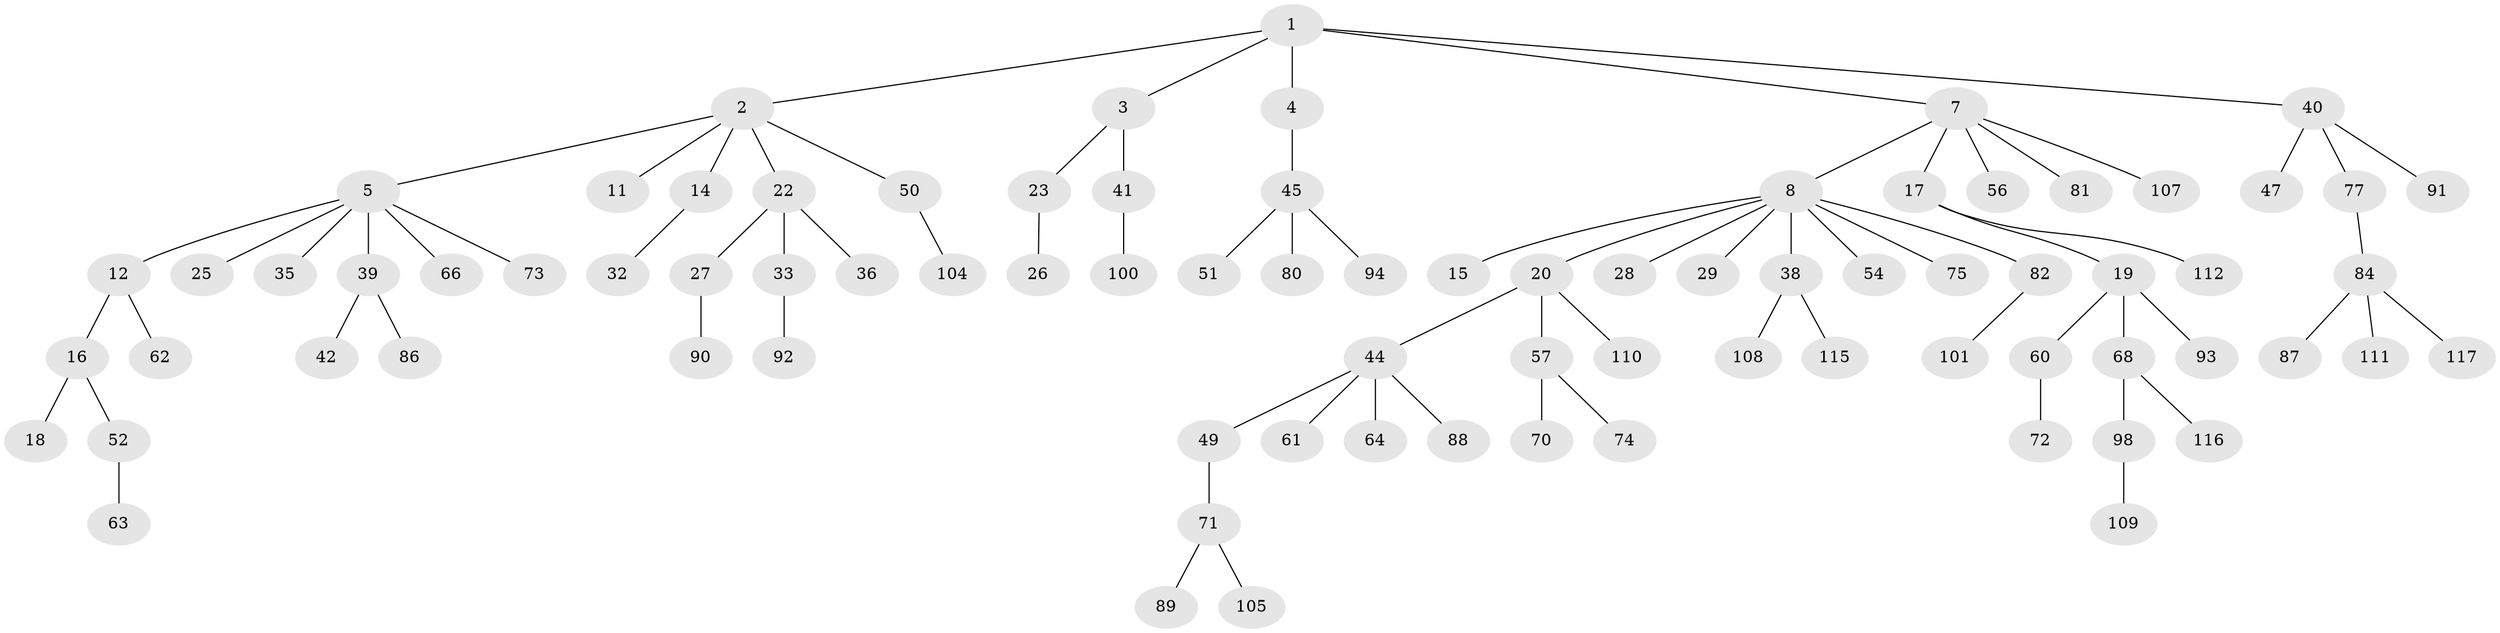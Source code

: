 // Generated by graph-tools (version 1.1) at 2025/52/02/27/25 19:52:11]
// undirected, 83 vertices, 82 edges
graph export_dot {
graph [start="1"]
  node [color=gray90,style=filled];
  1;
  2 [super="+10"];
  3 [super="+69"];
  4 [super="+37"];
  5 [super="+6"];
  7 [super="+9"];
  8 [super="+13"];
  11;
  12 [super="+31"];
  14;
  15 [super="+78"];
  16 [super="+43"];
  17 [super="+24"];
  18;
  19 [super="+76"];
  20 [super="+21"];
  22 [super="+34"];
  23 [super="+30"];
  25 [super="+114"];
  26;
  27 [super="+59"];
  28 [super="+97"];
  29;
  32;
  33 [super="+53"];
  35;
  36 [super="+118"];
  38 [super="+48"];
  39 [super="+55"];
  40 [super="+46"];
  41 [super="+67"];
  42;
  44 [super="+58"];
  45 [super="+79"];
  47 [super="+96"];
  49;
  50;
  51;
  52;
  54;
  56;
  57 [super="+65"];
  60;
  61;
  62;
  63 [super="+106"];
  64 [super="+95"];
  66;
  68;
  70;
  71 [super="+83"];
  72 [super="+113"];
  73;
  74;
  75;
  77;
  80;
  81;
  82;
  84 [super="+85"];
  86;
  87;
  88 [super="+119"];
  89;
  90 [super="+99"];
  91;
  92;
  93;
  94;
  98 [super="+102"];
  100;
  101 [super="+103"];
  104;
  105;
  107;
  108;
  109;
  110;
  111;
  112;
  115;
  116;
  117;
  1 -- 2;
  1 -- 3;
  1 -- 4;
  1 -- 7;
  1 -- 40;
  2 -- 5;
  2 -- 14;
  2 -- 50;
  2 -- 11;
  2 -- 22;
  3 -- 23;
  3 -- 41;
  4 -- 45;
  5 -- 25;
  5 -- 73;
  5 -- 66;
  5 -- 35;
  5 -- 39;
  5 -- 12;
  7 -- 8;
  7 -- 56;
  7 -- 81;
  7 -- 17;
  7 -- 107;
  8 -- 15;
  8 -- 20;
  8 -- 28;
  8 -- 54;
  8 -- 75;
  8 -- 82;
  8 -- 29;
  8 -- 38;
  12 -- 16;
  12 -- 62;
  14 -- 32;
  16 -- 18;
  16 -- 52;
  17 -- 19;
  17 -- 112;
  19 -- 60;
  19 -- 68;
  19 -- 93;
  20 -- 110;
  20 -- 57;
  20 -- 44;
  22 -- 27;
  22 -- 33;
  22 -- 36;
  23 -- 26;
  27 -- 90;
  33 -- 92;
  38 -- 108;
  38 -- 115;
  39 -- 42;
  39 -- 86;
  40 -- 47;
  40 -- 77;
  40 -- 91;
  41 -- 100;
  44 -- 49;
  44 -- 64;
  44 -- 88;
  44 -- 61;
  45 -- 51;
  45 -- 80;
  45 -- 94;
  49 -- 71;
  50 -- 104;
  52 -- 63;
  57 -- 70;
  57 -- 74;
  60 -- 72;
  68 -- 98;
  68 -- 116;
  71 -- 105;
  71 -- 89;
  77 -- 84;
  82 -- 101;
  84 -- 87;
  84 -- 117;
  84 -- 111;
  98 -- 109;
}
